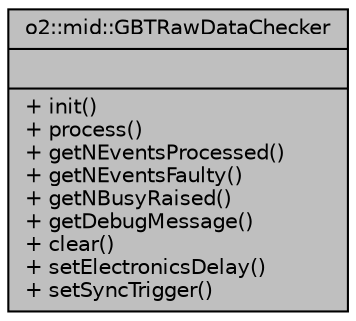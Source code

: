 digraph "o2::mid::GBTRawDataChecker"
{
 // INTERACTIVE_SVG=YES
  bgcolor="transparent";
  edge [fontname="Helvetica",fontsize="10",labelfontname="Helvetica",labelfontsize="10"];
  node [fontname="Helvetica",fontsize="10",shape=record];
  Node1 [label="{o2::mid::GBTRawDataChecker\n||+ init()\l+ process()\l+ getNEventsProcessed()\l+ getNEventsFaulty()\l+ getNBusyRaised()\l+ getDebugMessage()\l+ clear()\l+ setElectronicsDelay()\l+ setSyncTrigger()\l}",height=0.2,width=0.4,color="black", fillcolor="grey75", style="filled", fontcolor="black"];
}
